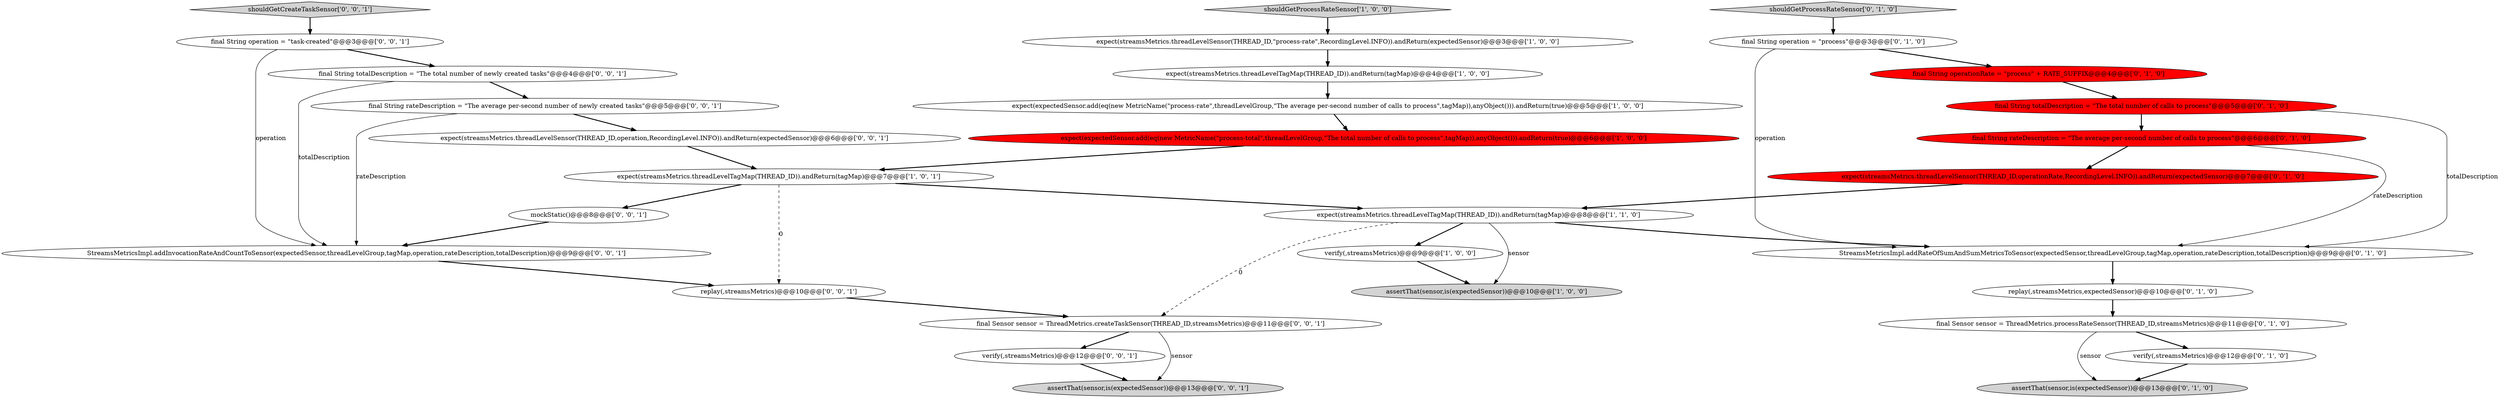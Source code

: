 digraph {
24 [style = filled, label = "mockStatic()@@@8@@@['0', '0', '1']", fillcolor = white, shape = ellipse image = "AAA0AAABBB3BBB"];
27 [style = filled, label = "verify(,streamsMetrics)@@@12@@@['0', '0', '1']", fillcolor = white, shape = ellipse image = "AAA0AAABBB3BBB"];
22 [style = filled, label = "final Sensor sensor = ThreadMetrics.createTaskSensor(THREAD_ID,streamsMetrics)@@@11@@@['0', '0', '1']", fillcolor = white, shape = ellipse image = "AAA0AAABBB3BBB"];
11 [style = filled, label = "final String totalDescription = \"The total number of calls to process\"@@@5@@@['0', '1', '0']", fillcolor = red, shape = ellipse image = "AAA1AAABBB2BBB"];
5 [style = filled, label = "expect(streamsMetrics.threadLevelTagMap(THREAD_ID)).andReturn(tagMap)@@@7@@@['1', '0', '1']", fillcolor = white, shape = ellipse image = "AAA0AAABBB1BBB"];
26 [style = filled, label = "final String totalDescription = \"The total number of newly created tasks\"@@@4@@@['0', '0', '1']", fillcolor = white, shape = ellipse image = "AAA0AAABBB3BBB"];
8 [style = filled, label = "assertThat(sensor,is(expectedSensor))@@@10@@@['1', '0', '0']", fillcolor = lightgray, shape = ellipse image = "AAA0AAABBB1BBB"];
20 [style = filled, label = "final String operation = \"task-created\"@@@3@@@['0', '0', '1']", fillcolor = white, shape = ellipse image = "AAA0AAABBB3BBB"];
16 [style = filled, label = "StreamsMetricsImpl.addRateOfSumAndSumMetricsToSensor(expectedSensor,threadLevelGroup,tagMap,operation,rateDescription,totalDescription)@@@9@@@['0', '1', '0']", fillcolor = white, shape = ellipse image = "AAA0AAABBB2BBB"];
19 [style = filled, label = "final String rateDescription = \"The average per-second number of calls to process\"@@@6@@@['0', '1', '0']", fillcolor = red, shape = ellipse image = "AAA1AAABBB2BBB"];
30 [style = filled, label = "shouldGetCreateTaskSensor['0', '0', '1']", fillcolor = lightgray, shape = diamond image = "AAA0AAABBB3BBB"];
7 [style = filled, label = "shouldGetProcessRateSensor['1', '0', '0']", fillcolor = lightgray, shape = diamond image = "AAA0AAABBB1BBB"];
1 [style = filled, label = "expect(streamsMetrics.threadLevelTagMap(THREAD_ID)).andReturn(tagMap)@@@4@@@['1', '0', '0']", fillcolor = white, shape = ellipse image = "AAA0AAABBB1BBB"];
6 [style = filled, label = "expect(expectedSensor.add(eq(new MetricName(\"process-rate\",threadLevelGroup,\"The average per-second number of calls to process\",tagMap)),anyObject())).andReturn(true)@@@5@@@['1', '0', '0']", fillcolor = white, shape = ellipse image = "AAA0AAABBB1BBB"];
14 [style = filled, label = "expect(streamsMetrics.threadLevelSensor(THREAD_ID,operationRate,RecordingLevel.INFO)).andReturn(expectedSensor)@@@7@@@['0', '1', '0']", fillcolor = red, shape = ellipse image = "AAA1AAABBB2BBB"];
29 [style = filled, label = "replay(,streamsMetrics)@@@10@@@['0', '0', '1']", fillcolor = white, shape = ellipse image = "AAA0AAABBB3BBB"];
4 [style = filled, label = "verify(,streamsMetrics)@@@9@@@['1', '0', '0']", fillcolor = white, shape = ellipse image = "AAA0AAABBB1BBB"];
28 [style = filled, label = "StreamsMetricsImpl.addInvocationRateAndCountToSensor(expectedSensor,threadLevelGroup,tagMap,operation,rateDescription,totalDescription)@@@9@@@['0', '0', '1']", fillcolor = white, shape = ellipse image = "AAA0AAABBB3BBB"];
2 [style = filled, label = "expect(streamsMetrics.threadLevelTagMap(THREAD_ID)).andReturn(tagMap)@@@8@@@['1', '1', '0']", fillcolor = white, shape = ellipse image = "AAA0AAABBB1BBB"];
12 [style = filled, label = "final Sensor sensor = ThreadMetrics.processRateSensor(THREAD_ID,streamsMetrics)@@@11@@@['0', '1', '0']", fillcolor = white, shape = ellipse image = "AAA0AAABBB2BBB"];
13 [style = filled, label = "final String operation = \"process\"@@@3@@@['0', '1', '0']", fillcolor = white, shape = ellipse image = "AAA0AAABBB2BBB"];
10 [style = filled, label = "assertThat(sensor,is(expectedSensor))@@@13@@@['0', '1', '0']", fillcolor = lightgray, shape = ellipse image = "AAA0AAABBB2BBB"];
17 [style = filled, label = "shouldGetProcessRateSensor['0', '1', '0']", fillcolor = lightgray, shape = diamond image = "AAA0AAABBB2BBB"];
18 [style = filled, label = "replay(,streamsMetrics,expectedSensor)@@@10@@@['0', '1', '0']", fillcolor = white, shape = ellipse image = "AAA0AAABBB2BBB"];
25 [style = filled, label = "final String rateDescription = \"The average per-second number of newly created tasks\"@@@5@@@['0', '0', '1']", fillcolor = white, shape = ellipse image = "AAA0AAABBB3BBB"];
23 [style = filled, label = "expect(streamsMetrics.threadLevelSensor(THREAD_ID,operation,RecordingLevel.INFO)).andReturn(expectedSensor)@@@6@@@['0', '0', '1']", fillcolor = white, shape = ellipse image = "AAA0AAABBB3BBB"];
3 [style = filled, label = "expect(expectedSensor.add(eq(new MetricName(\"process-total\",threadLevelGroup,\"The total number of calls to process\",tagMap)),anyObject())).andReturn(true)@@@6@@@['1', '0', '0']", fillcolor = red, shape = ellipse image = "AAA1AAABBB1BBB"];
21 [style = filled, label = "assertThat(sensor,is(expectedSensor))@@@13@@@['0', '0', '1']", fillcolor = lightgray, shape = ellipse image = "AAA0AAABBB3BBB"];
15 [style = filled, label = "verify(,streamsMetrics)@@@12@@@['0', '1', '0']", fillcolor = white, shape = ellipse image = "AAA0AAABBB2BBB"];
0 [style = filled, label = "expect(streamsMetrics.threadLevelSensor(THREAD_ID,\"process-rate\",RecordingLevel.INFO)).andReturn(expectedSensor)@@@3@@@['1', '0', '0']", fillcolor = white, shape = ellipse image = "AAA0AAABBB1BBB"];
9 [style = filled, label = "final String operationRate = \"process\" + RATE_SUFFIX@@@4@@@['0', '1', '0']", fillcolor = red, shape = ellipse image = "AAA1AAABBB2BBB"];
28->29 [style = bold, label=""];
6->3 [style = bold, label=""];
24->28 [style = bold, label=""];
15->10 [style = bold, label=""];
16->18 [style = bold, label=""];
9->11 [style = bold, label=""];
23->5 [style = bold, label=""];
26->28 [style = solid, label="totalDescription"];
20->26 [style = bold, label=""];
25->23 [style = bold, label=""];
30->20 [style = bold, label=""];
26->25 [style = bold, label=""];
12->15 [style = bold, label=""];
18->12 [style = bold, label=""];
7->0 [style = bold, label=""];
20->28 [style = solid, label="operation"];
5->29 [style = dashed, label="0"];
12->10 [style = solid, label="sensor"];
11->19 [style = bold, label=""];
2->4 [style = bold, label=""];
19->16 [style = solid, label="rateDescription"];
5->2 [style = bold, label=""];
3->5 [style = bold, label=""];
1->6 [style = bold, label=""];
19->14 [style = bold, label=""];
22->27 [style = bold, label=""];
0->1 [style = bold, label=""];
5->24 [style = bold, label=""];
2->8 [style = solid, label="sensor"];
11->16 [style = solid, label="totalDescription"];
25->28 [style = solid, label="rateDescription"];
4->8 [style = bold, label=""];
14->2 [style = bold, label=""];
17->13 [style = bold, label=""];
13->9 [style = bold, label=""];
29->22 [style = bold, label=""];
22->21 [style = solid, label="sensor"];
27->21 [style = bold, label=""];
2->22 [style = dashed, label="0"];
13->16 [style = solid, label="operation"];
2->16 [style = bold, label=""];
}
